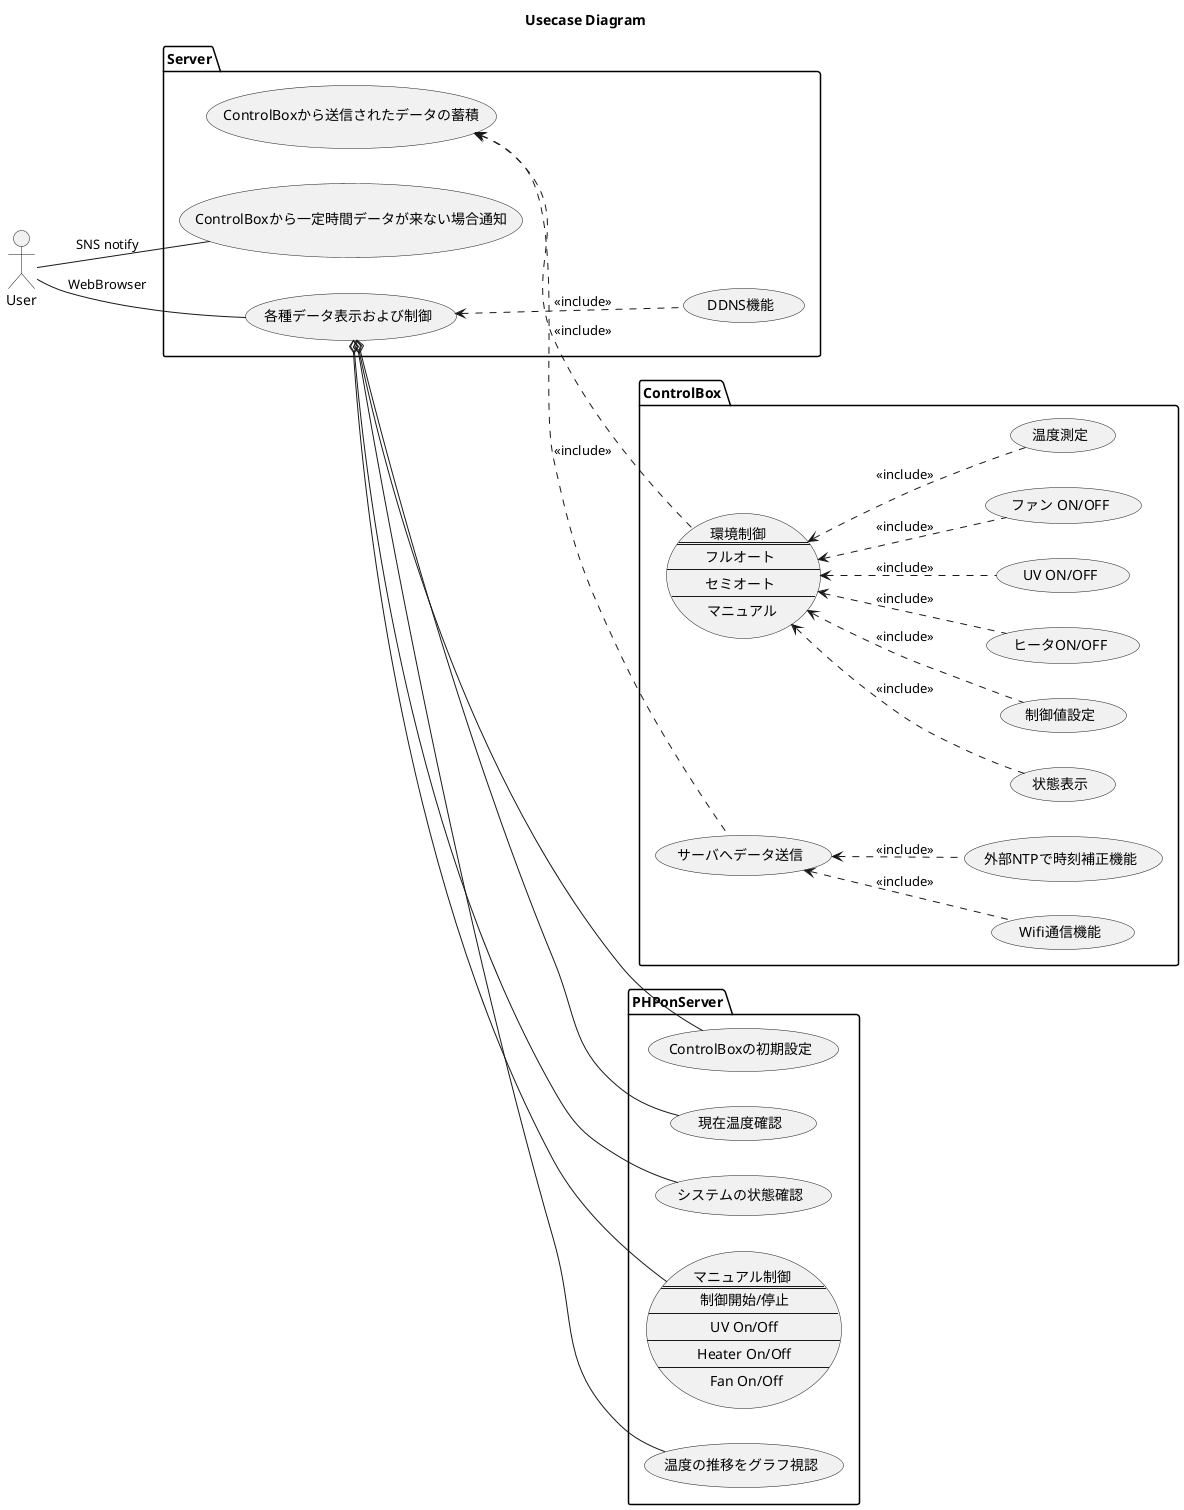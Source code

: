 @startuml

title Usecase Diagram

left to right direction

actor User as ActorUser



package ControlBox{
usecase "環境制御 \n==\n フルオート \n--\n セミオート \n--\n マニュアル" as UsecaseMainControl
  usecase "ヒータON/OFF" as UsecaseHeaterControl
  usecase "UV ON/OFF" as UsecaseUVControl
  usecase "ファン ON/OFF" as UsecaseFanControl
  usecase "温度測定" as UsecaseTempMeasure
  usecase "Wifi通信機能" as UsecaseWifiConnect
  usecase "外部NTPで時刻補正機能" as UsecaseNTPTimeCalibration
  usecase "状態表示" as UsecaseStatusIndicate
  usecase "制御値設定" as UsecaseSetValue
  usecase "サーバへデータ送信" as UsecaseSendDataToServer

  UsecaseMainControl <.. UsecaseHeaterControl : <<include>>
  UsecaseMainControl <.. UsecaseUVControl : <<include>>
  UsecaseMainControl <.. UsecaseFanControl : <<include>>
  UsecaseMainControl <.. UsecaseTempMeasure : <<include>>
  UsecaseMainControl <.. UsecaseStatusIndicate : <<include>>
  UsecaseMainControl <.. UsecaseSetValue : <<include>>
  UsecaseSendDataToServer <.. UsecaseNTPTimeCalibration : <<include>>
  UsecaseSendDataToServer <.. UsecaseWifiConnect : <<include>>
  
}


package Server{
  usecase "DDNS機能" as UsecaseDDNS
  usecase "ControlBoxから送信されたデータの蓄積" as UsecaseDataLogging
  usecase "ControlBoxから一定時間データが来ない場合通知" as UsecaseNotifyControlBoxSilent
  usecase "各種データ表示および制御" as UsecaseRemoteControlAndWatch
  
  UsecaseRemoteControlAndWatch <.. UsecaseDDNS : <<include>>
}

package PHPonServer{
  usecase "現在温度確認" as UsecaseGetCurrentTemp
  usecase "システムの状態確認" as UsecaseGetCurrentStatus
  usecase "マニュアル制御 \n==\n 制御開始/停止 \n--\n UV On/Off \n--\n Heater On/Off \n--\n Fan On/Off" as UsecaseFullManualControl
  usecase "温度の推移をグラフ視認" as UsecaseIndicateGraph
  usecase "ControlBoxの初期設定" as UsecaseSetupControlBox
} 

ActorUser -- UsecaseRemoteControlAndWatch : WebBrowser
ActorUser -- UsecaseNotifyControlBoxSilent : SNS notify

UsecaseRemoteControlAndWatch o-- UsecaseGetCurrentTemp
UsecaseRemoteControlAndWatch o-- UsecaseGetCurrentStatus
UsecaseRemoteControlAndWatch o-- UsecaseFullManualControl
UsecaseRemoteControlAndWatch o-- UsecaseIndicateGraph
UsecaseRemoteControlAndWatch o-- UsecaseSetupControlBox
UsecaseDataLogging <.. UsecaseSendDataToServer : <<include>>
UsecaseDataLogging <.. UsecaseMainControl : <<include>>
@enduml
